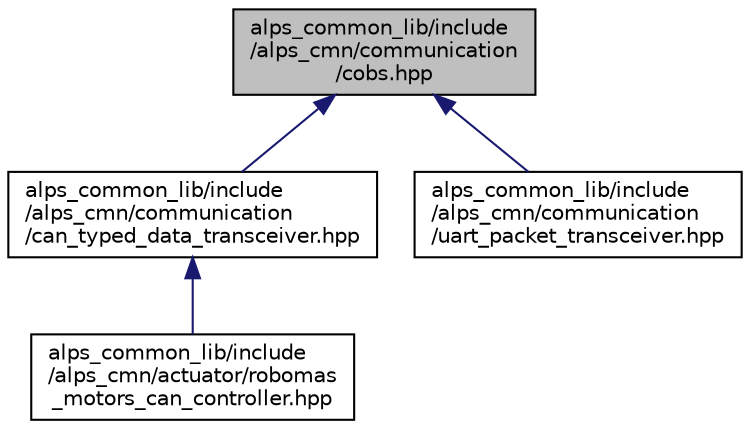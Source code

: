 digraph "alps_common_lib/include/alps_cmn/communication/cobs.hpp"
{
 // LATEX_PDF_SIZE
  edge [fontname="Helvetica",fontsize="10",labelfontname="Helvetica",labelfontsize="10"];
  node [fontname="Helvetica",fontsize="10",shape=record];
  Node1 [label="alps_common_lib/include\l/alps_cmn/communication\l/cobs.hpp",height=0.2,width=0.4,color="black", fillcolor="grey75", style="filled", fontcolor="black",tooltip="COBS変換ライブラリ"];
  Node1 -> Node2 [dir="back",color="midnightblue",fontsize="10",style="solid",fontname="Helvetica"];
  Node2 [label="alps_common_lib/include\l/alps_cmn/communication\l/can_typed_data_transceiver.hpp",height=0.2,width=0.4,color="black", fillcolor="white", style="filled",URL="$can__typed__data__transceiver_8hpp.html",tooltip="CAN通信で型付けされたデータの送受信を行うライブラリ"];
  Node2 -> Node3 [dir="back",color="midnightblue",fontsize="10",style="solid",fontname="Helvetica"];
  Node3 [label="alps_common_lib/include\l/alps_cmn/actuator/robomas\l_motors_can_controller.hpp",height=0.2,width=0.4,color="black", fillcolor="white", style="filled",URL="$robomas__motors__can__controller_8hpp.html",tooltip=" "];
  Node1 -> Node4 [dir="back",color="midnightblue",fontsize="10",style="solid",fontname="Helvetica"];
  Node4 [label="alps_common_lib/include\l/alps_cmn/communication\l/uart_packet_transceiver.hpp",height=0.2,width=0.4,color="black", fillcolor="white", style="filled",URL="$uart__packet__transceiver_8hpp.html",tooltip=" "];
}
